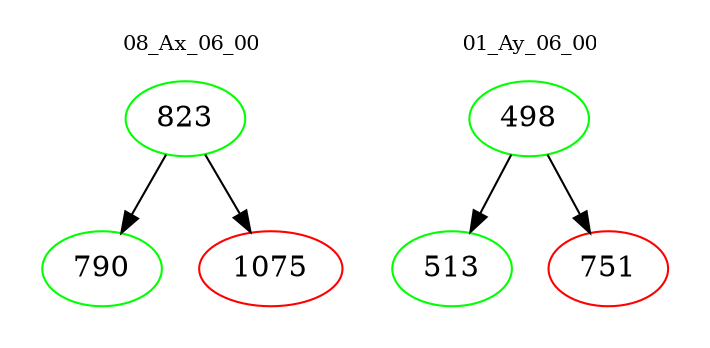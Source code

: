 digraph{
subgraph cluster_0 {
color = white
label = "08_Ax_06_00";
fontsize=10;
T0_823 [label="823", color="green"]
T0_823 -> T0_790 [color="black"]
T0_790 [label="790", color="green"]
T0_823 -> T0_1075 [color="black"]
T0_1075 [label="1075", color="red"]
}
subgraph cluster_1 {
color = white
label = "01_Ay_06_00";
fontsize=10;
T1_498 [label="498", color="green"]
T1_498 -> T1_513 [color="black"]
T1_513 [label="513", color="green"]
T1_498 -> T1_751 [color="black"]
T1_751 [label="751", color="red"]
}
}
